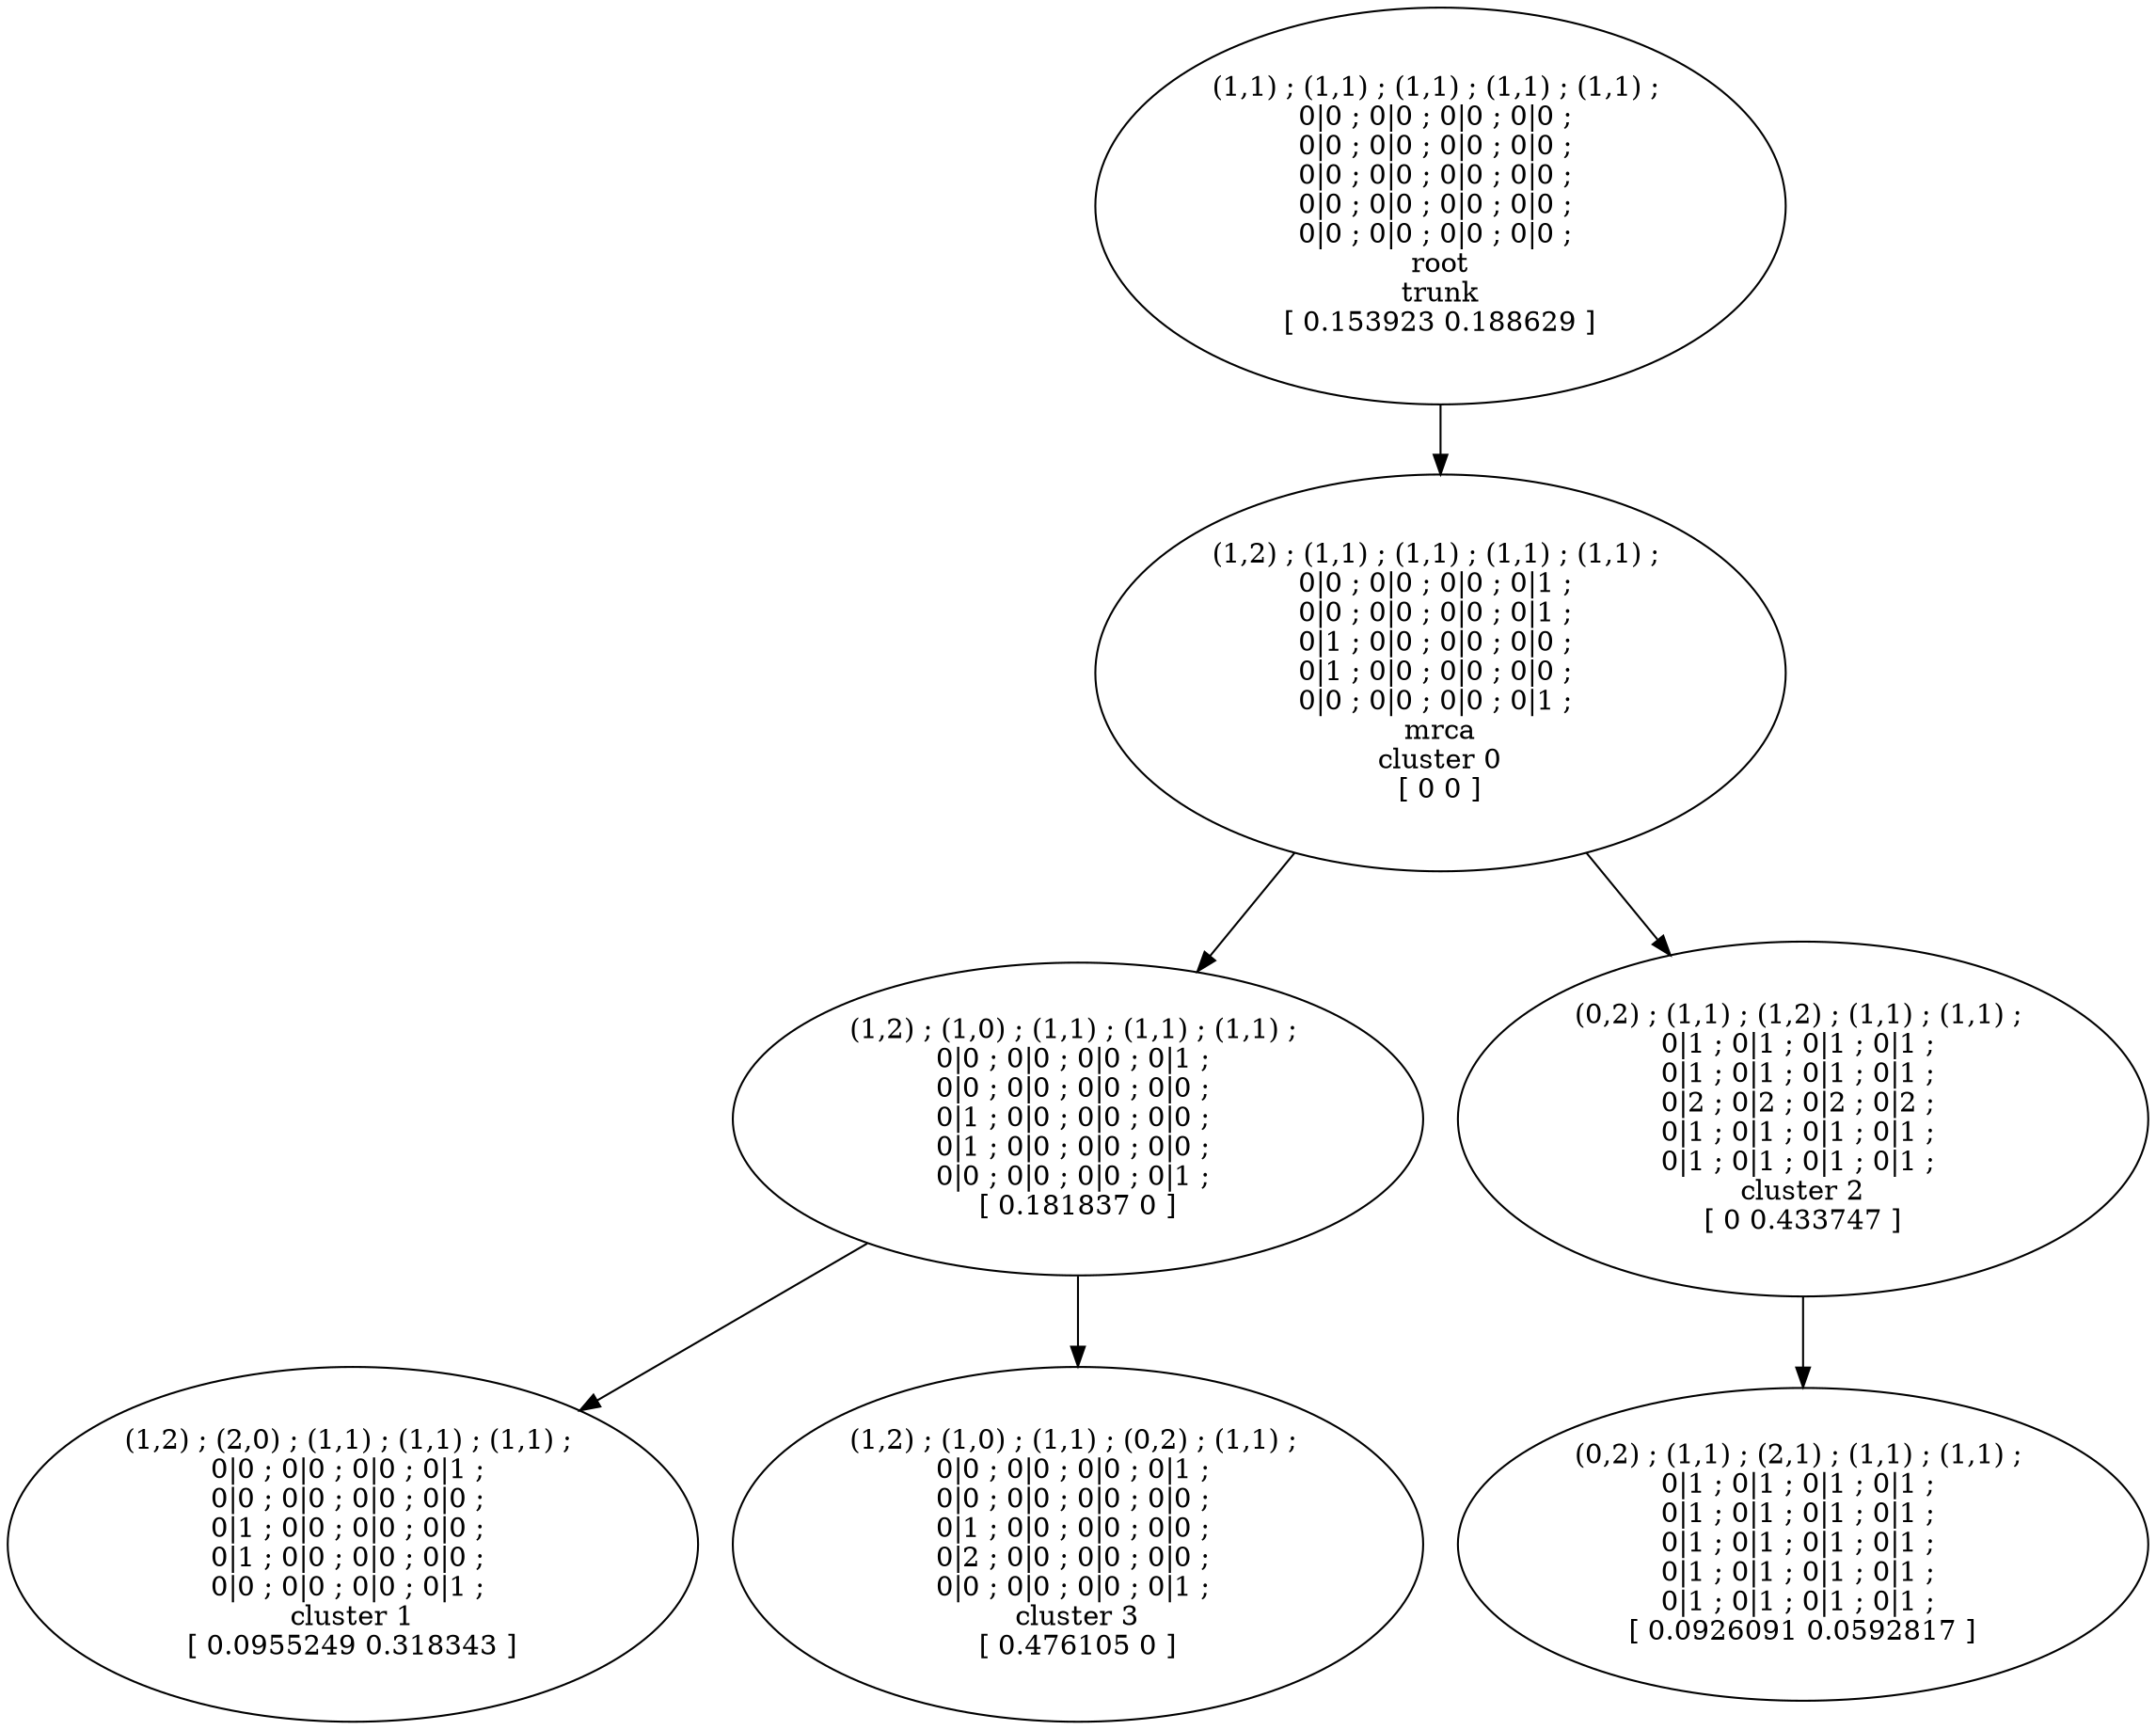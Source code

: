 digraph T {
	9 [label="(1,2) ; (2,0) ; (1,1) ; (1,1) ; (1,1) ; \n0|0 ; 0|0 ; 0|0 ; 0|1 ; \n0|0 ; 0|0 ; 0|0 ; 0|0 ; \n0|1 ; 0|0 ; 0|0 ; 0|0 ; \n0|1 ; 0|0 ; 0|0 ; 0|0 ; \n0|0 ; 0|0 ; 0|0 ; 0|1 ; \ncluster 1\n[ 0.0955249 0.318343 ]"]
	6 [label="(1,2) ; (1,1) ; (1,1) ; (1,1) ; (1,1) ; \n0|0 ; 0|0 ; 0|0 ; 0|1 ; \n0|0 ; 0|0 ; 0|0 ; 0|1 ; \n0|1 ; 0|0 ; 0|0 ; 0|0 ; \n0|1 ; 0|0 ; 0|0 ; 0|0 ; \n0|0 ; 0|0 ; 0|0 ; 0|1 ; \nmrca\ncluster 0\n[ 0 0 ]"]
	5 [label="(1,2) ; (1,0) ; (1,1) ; (1,1) ; (1,1) ; \n0|0 ; 0|0 ; 0|0 ; 0|1 ; \n0|0 ; 0|0 ; 0|0 ; 0|0 ; \n0|1 ; 0|0 ; 0|0 ; 0|0 ; \n0|1 ; 0|0 ; 0|0 ; 0|0 ; \n0|0 ; 0|0 ; 0|0 ; 0|1 ; \n[ 0.181837 0 ]"]
	4 [label="(1,2) ; (1,0) ; (1,1) ; (0,2) ; (1,1) ; \n0|0 ; 0|0 ; 0|0 ; 0|1 ; \n0|0 ; 0|0 ; 0|0 ; 0|0 ; \n0|1 ; 0|0 ; 0|0 ; 0|0 ; \n0|2 ; 0|0 ; 0|0 ; 0|0 ; \n0|0 ; 0|0 ; 0|0 ; 0|1 ; \ncluster 3\n[ 0.476105 0 ]"]
	3 [label="(1,1) ; (1,1) ; (1,1) ; (1,1) ; (1,1) ; \n0|0 ; 0|0 ; 0|0 ; 0|0 ; \n0|0 ; 0|0 ; 0|0 ; 0|0 ; \n0|0 ; 0|0 ; 0|0 ; 0|0 ; \n0|0 ; 0|0 ; 0|0 ; 0|0 ; \n0|0 ; 0|0 ; 0|0 ; 0|0 ; \nroot\ntrunk\n[ 0.153923 0.188629 ]"]
	2 [label="(0,2) ; (1,1) ; (2,1) ; (1,1) ; (1,1) ; \n0|1 ; 0|1 ; 0|1 ; 0|1 ; \n0|1 ; 0|1 ; 0|1 ; 0|1 ; \n0|1 ; 0|1 ; 0|1 ; 0|1 ; \n0|1 ; 0|1 ; 0|1 ; 0|1 ; \n0|1 ; 0|1 ; 0|1 ; 0|1 ; \n[ 0.0926091 0.0592817 ]"]
	1 [label="(0,2) ; (1,1) ; (1,2) ; (1,1) ; (1,1) ; \n0|1 ; 0|1 ; 0|1 ; 0|1 ; \n0|1 ; 0|1 ; 0|1 ; 0|1 ; \n0|2 ; 0|2 ; 0|2 ; 0|2 ; \n0|1 ; 0|1 ; 0|1 ; 0|1 ; \n0|1 ; 0|1 ; 0|1 ; 0|1 ; \ncluster 2\n[ 0 0.433747 ]"]
6 -> 1
6 -> 5
5 -> 4
5 -> 9
3 -> 6
1 -> 2
}

